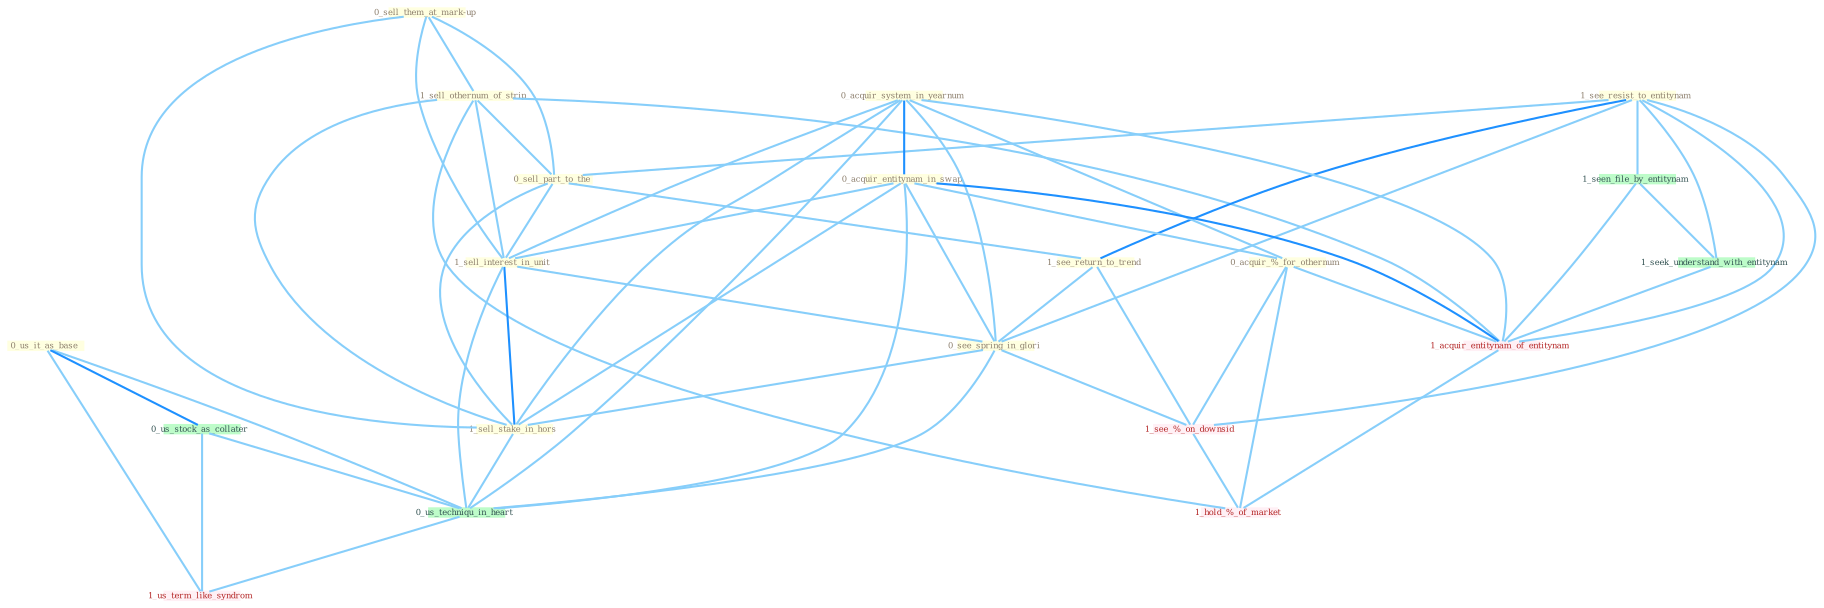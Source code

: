Graph G{ 
    node
    [shape=polygon,style=filled,width=.5,height=.06,color="#BDFCC9",fixedsize=true,fontsize=4,
    fontcolor="#2f4f4f"];
    {node
    [color="#ffffe0", fontcolor="#8b7d6b"] "0_sell_them_at_mark-up " "1_sell_othernum_of_strip " "1_see_resist_to_entitynam " "0_acquir_system_in_yearnum " "0_sell_part_to_the " "0_acquir_entitynam_in_swap " "1_sell_interest_in_unit " "1_see_return_to_trend " "0_see_spring_in_glori " "0_acquir_%_for_othernum " "1_sell_stake_in_hors " "0_us_it_as_base "}
{node [color="#fff0f5", fontcolor="#b22222"] "1_acquir_entitynam_of_entitynam " "1_see_%_on_downsid " "1_us_term_like_syndrom " "1_hold_%_of_market "}
edge [color="#B0E2FF"];

	"0_sell_them_at_mark-up " -- "1_sell_othernum_of_strip " [w="1", color="#87cefa" ];
	"0_sell_them_at_mark-up " -- "0_sell_part_to_the " [w="1", color="#87cefa" ];
	"0_sell_them_at_mark-up " -- "1_sell_interest_in_unit " [w="1", color="#87cefa" ];
	"0_sell_them_at_mark-up " -- "1_sell_stake_in_hors " [w="1", color="#87cefa" ];
	"1_sell_othernum_of_strip " -- "0_sell_part_to_the " [w="1", color="#87cefa" ];
	"1_sell_othernum_of_strip " -- "1_sell_interest_in_unit " [w="1", color="#87cefa" ];
	"1_sell_othernum_of_strip " -- "1_sell_stake_in_hors " [w="1", color="#87cefa" ];
	"1_sell_othernum_of_strip " -- "1_acquir_entitynam_of_entitynam " [w="1", color="#87cefa" ];
	"1_sell_othernum_of_strip " -- "1_hold_%_of_market " [w="1", color="#87cefa" ];
	"1_see_resist_to_entitynam " -- "0_sell_part_to_the " [w="1", color="#87cefa" ];
	"1_see_resist_to_entitynam " -- "1_see_return_to_trend " [w="2", color="#1e90ff" , len=0.8];
	"1_see_resist_to_entitynam " -- "0_see_spring_in_glori " [w="1", color="#87cefa" ];
	"1_see_resist_to_entitynam " -- "1_seen_file_by_entitynam " [w="1", color="#87cefa" ];
	"1_see_resist_to_entitynam " -- "1_seek_understand_with_entitynam " [w="1", color="#87cefa" ];
	"1_see_resist_to_entitynam " -- "1_acquir_entitynam_of_entitynam " [w="1", color="#87cefa" ];
	"1_see_resist_to_entitynam " -- "1_see_%_on_downsid " [w="1", color="#87cefa" ];
	"0_acquir_system_in_yearnum " -- "0_acquir_entitynam_in_swap " [w="2", color="#1e90ff" , len=0.8];
	"0_acquir_system_in_yearnum " -- "1_sell_interest_in_unit " [w="1", color="#87cefa" ];
	"0_acquir_system_in_yearnum " -- "0_see_spring_in_glori " [w="1", color="#87cefa" ];
	"0_acquir_system_in_yearnum " -- "0_acquir_%_for_othernum " [w="1", color="#87cefa" ];
	"0_acquir_system_in_yearnum " -- "1_sell_stake_in_hors " [w="1", color="#87cefa" ];
	"0_acquir_system_in_yearnum " -- "1_acquir_entitynam_of_entitynam " [w="1", color="#87cefa" ];
	"0_acquir_system_in_yearnum " -- "0_us_techniqu_in_heart " [w="1", color="#87cefa" ];
	"0_sell_part_to_the " -- "1_sell_interest_in_unit " [w="1", color="#87cefa" ];
	"0_sell_part_to_the " -- "1_see_return_to_trend " [w="1", color="#87cefa" ];
	"0_sell_part_to_the " -- "1_sell_stake_in_hors " [w="1", color="#87cefa" ];
	"0_acquir_entitynam_in_swap " -- "1_sell_interest_in_unit " [w="1", color="#87cefa" ];
	"0_acquir_entitynam_in_swap " -- "0_see_spring_in_glori " [w="1", color="#87cefa" ];
	"0_acquir_entitynam_in_swap " -- "0_acquir_%_for_othernum " [w="1", color="#87cefa" ];
	"0_acquir_entitynam_in_swap " -- "1_sell_stake_in_hors " [w="1", color="#87cefa" ];
	"0_acquir_entitynam_in_swap " -- "1_acquir_entitynam_of_entitynam " [w="2", color="#1e90ff" , len=0.8];
	"0_acquir_entitynam_in_swap " -- "0_us_techniqu_in_heart " [w="1", color="#87cefa" ];
	"1_sell_interest_in_unit " -- "0_see_spring_in_glori " [w="1", color="#87cefa" ];
	"1_sell_interest_in_unit " -- "1_sell_stake_in_hors " [w="2", color="#1e90ff" , len=0.8];
	"1_sell_interest_in_unit " -- "0_us_techniqu_in_heart " [w="1", color="#87cefa" ];
	"1_see_return_to_trend " -- "0_see_spring_in_glori " [w="1", color="#87cefa" ];
	"1_see_return_to_trend " -- "1_see_%_on_downsid " [w="1", color="#87cefa" ];
	"0_see_spring_in_glori " -- "1_sell_stake_in_hors " [w="1", color="#87cefa" ];
	"0_see_spring_in_glori " -- "0_us_techniqu_in_heart " [w="1", color="#87cefa" ];
	"0_see_spring_in_glori " -- "1_see_%_on_downsid " [w="1", color="#87cefa" ];
	"0_acquir_%_for_othernum " -- "1_acquir_entitynam_of_entitynam " [w="1", color="#87cefa" ];
	"0_acquir_%_for_othernum " -- "1_see_%_on_downsid " [w="1", color="#87cefa" ];
	"0_acquir_%_for_othernum " -- "1_hold_%_of_market " [w="1", color="#87cefa" ];
	"1_sell_stake_in_hors " -- "0_us_techniqu_in_heart " [w="1", color="#87cefa" ];
	"0_us_it_as_base " -- "0_us_stock_as_collater " [w="2", color="#1e90ff" , len=0.8];
	"0_us_it_as_base " -- "0_us_techniqu_in_heart " [w="1", color="#87cefa" ];
	"0_us_it_as_base " -- "1_us_term_like_syndrom " [w="1", color="#87cefa" ];
	"1_seen_file_by_entitynam " -- "1_seek_understand_with_entitynam " [w="1", color="#87cefa" ];
	"1_seen_file_by_entitynam " -- "1_acquir_entitynam_of_entitynam " [w="1", color="#87cefa" ];
	"0_us_stock_as_collater " -- "0_us_techniqu_in_heart " [w="1", color="#87cefa" ];
	"0_us_stock_as_collater " -- "1_us_term_like_syndrom " [w="1", color="#87cefa" ];
	"1_seek_understand_with_entitynam " -- "1_acquir_entitynam_of_entitynam " [w="1", color="#87cefa" ];
	"1_acquir_entitynam_of_entitynam " -- "1_hold_%_of_market " [w="1", color="#87cefa" ];
	"0_us_techniqu_in_heart " -- "1_us_term_like_syndrom " [w="1", color="#87cefa" ];
	"1_see_%_on_downsid " -- "1_hold_%_of_market " [w="1", color="#87cefa" ];
}